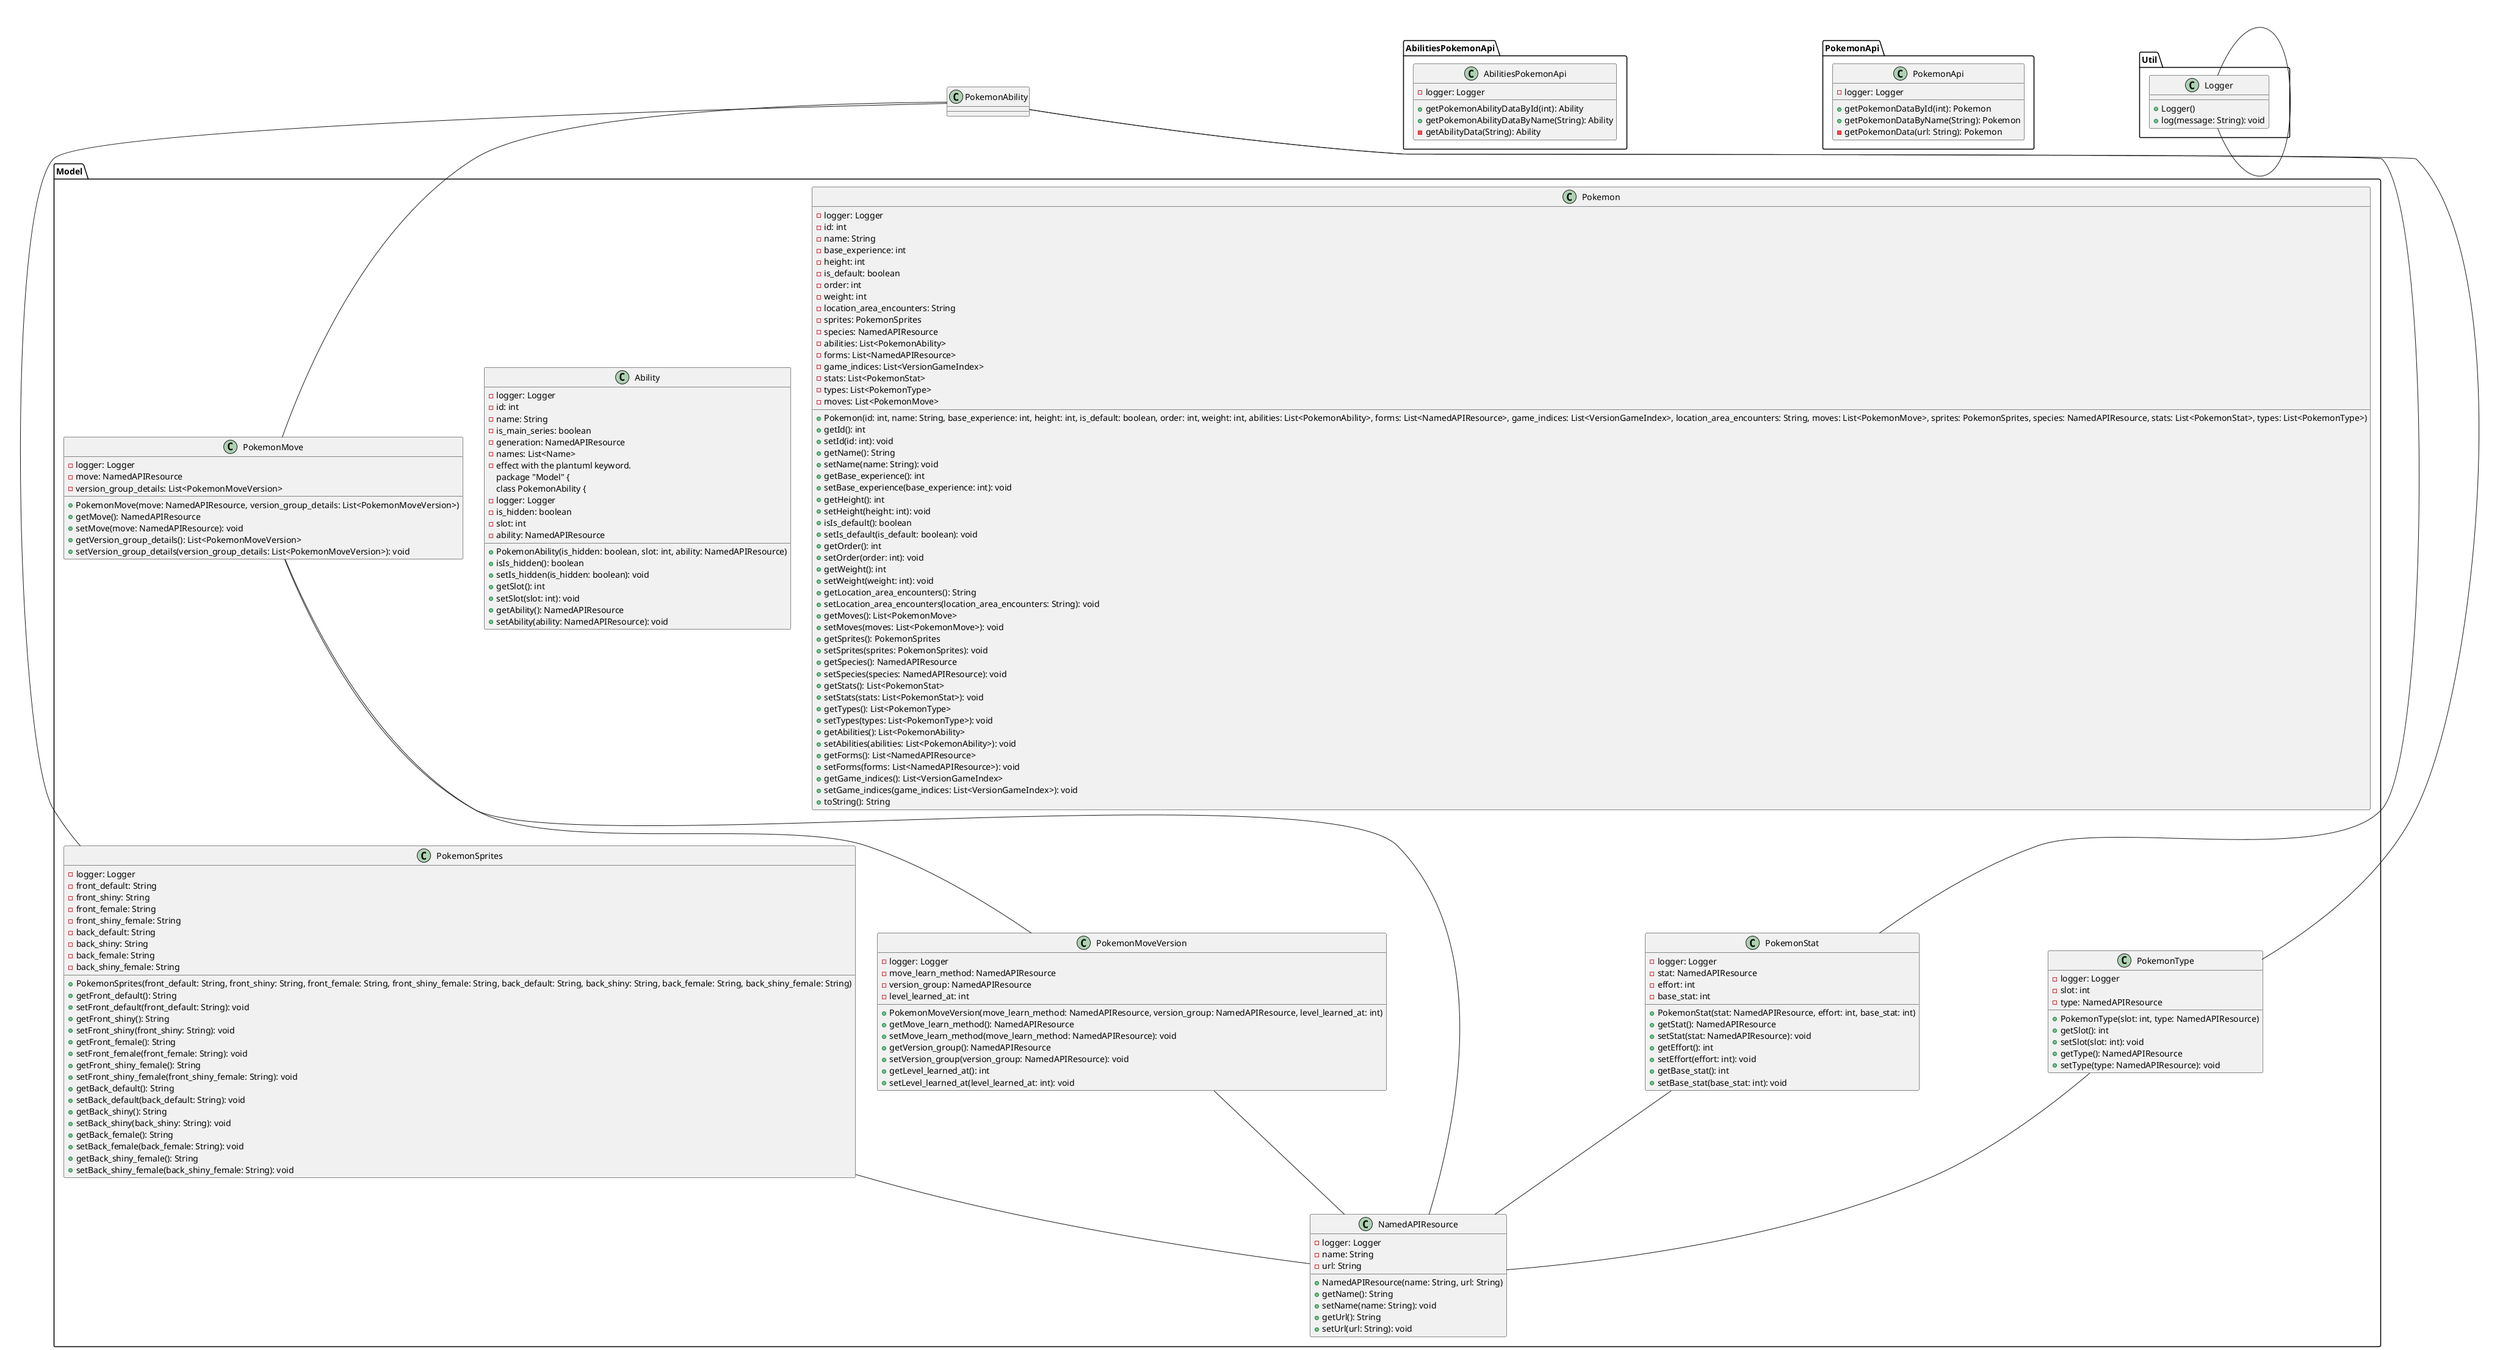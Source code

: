 @startuml Komponentendiagramm

package "AbilitiesPokemonApi" {
  class AbilitiesPokemonApi {
    - logger: Logger
    + getPokemonAbilityDataById(int): Ability
    + getPokemonAbilityDataByName(String): Ability
    - getAbilityData(String): Ability
  }
}

package "PokemonApi" {
  class PokemonApi {
    - logger: Logger
    + getPokemonDataById(int): Pokemon
    + getPokemonDataByName(String): Pokemon
    - getPokemonData(url: String): Pokemon
  }
}

package "Model" {
  class Pokemon {
    - logger: Logger
    - id: int
    - name: String
    - base_experience: int
    - height: int
    - is_default: boolean
    - order: int
    - weight: int
    - location_area_encounters: String
    - sprites: PokemonSprites
    - species: NamedAPIResource
    - abilities: List<PokemonAbility>
    - forms: List<NamedAPIResource>
    - game_indices: List<VersionGameIndex>
    - stats: List<PokemonStat>
    - types: List<PokemonType>
    - moves: List<PokemonMove>
    + Pokemon(id: int, name: String, base_experience: int, height: int, is_default: boolean, order: int, weight: int, abilities: List<PokemonAbility>, forms: List<NamedAPIResource>, game_indices: List<VersionGameIndex>, location_area_encounters: String, moves: List<PokemonMove>, sprites: PokemonSprites, species: NamedAPIResource, stats: List<PokemonStat>, types: List<PokemonType>)
    + getId(): int
    + setId(id: int): void
    + getName(): String
    + setName(name: String): void
    + getBase_experience(): int
    + setBase_experience(base_experience: int): void
    + getHeight(): int
    + setHeight(height: int): void
    + isIs_default(): boolean
    + setIs_default(is_default: boolean): void
    + getOrder(): int
    + setOrder(order: int): void
    + getWeight(): int
    + setWeight(weight: int): void
    + getLocation_area_encounters(): String
    + setLocation_area_encounters(location_area_encounters: String): void
    + getMoves(): List<PokemonMove>
    + setMoves(moves: List<PokemonMove>): void
    + getSprites(): PokemonSprites
    + setSprites(sprites: PokemonSprites): void
    + getSpecies(): NamedAPIResource
    + setSpecies(species: NamedAPIResource): void
    + getStats(): List<PokemonStat>
    + setStats(stats: List<PokemonStat>): void
    + getTypes(): List<PokemonType>
    + setTypes(types: List<PokemonType>): void
    + getAbilities(): List<PokemonAbility>
    + setAbilities(abilities: List<PokemonAbility>): void
    + getForms(): List<NamedAPIResource>
    + setForms(forms: List<NamedAPIResource>): void
    + getGame_indices(): List<VersionGameIndex>
    + setGame_indices(game_indices: List<VersionGameIndex>): void
    + toString(): String
  }

  class Ability {
    - logger: Logger
    - id: int
    - name: String
    - is_main_series: boolean
    - generation: NamedAPIResource
    - names: List<Name>
    - effect with the plantuml keyword.
    package "Model" {
class PokemonAbility {
- logger: Logger
- is_hidden: boolean
- slot: int
- ability: NamedAPIResource
+ PokemonAbility(is_hidden: boolean, slot: int, ability: NamedAPIResource)
+ isIs_hidden(): boolean
+ setIs_hidden(is_hidden: boolean): void
+ getSlot(): int
+ setSlot(slot: int): void
+ getAbility(): NamedAPIResource
+ setAbility(ability: NamedAPIResource): void
}

class NamedAPIResource {
- logger: Logger
- name: String
- url: String
+ NamedAPIResource(name: String, url: String)
+ getName(): String
+ setName(name: String): void
+ getUrl(): String
+ setUrl(url: String): void
}

class PokemonSprites {
- logger: Logger
- front_default: String
- front_shiny: String
- front_female: String
- front_shiny_female: String
- back_default: String
- back_shiny: String
- back_female: String
- back_shiny_female: String
+ PokemonSprites(front_default: String, front_shiny: String, front_female: String, front_shiny_female: String, back_default: String, back_shiny: String, back_female: String, back_shiny_female: String)
+ getFront_default(): String
+ setFront_default(front_default: String): void
+ getFront_shiny(): String
+ setFront_shiny(front_shiny: String): void
+ getFront_female(): String
+ setFront_female(front_female: String): void
+ getFront_shiny_female(): String
+ setFront_shiny_female(front_shiny_female: String): void
+ getBack_default(): String
+ setBack_default(back_default: String): void
+ getBack_shiny(): String
+ setBack_shiny(back_shiny: String): void
+ getBack_female(): String
+ setBack_female(back_female: String): void
+ getBack_shiny_female(): String
+ setBack_shiny_female(back_shiny_female: String): void
}

class PokemonMove {
- logger: Logger
- move: NamedAPIResource
- version_group_details: List<PokemonMoveVersion>
+ PokemonMove(move: NamedAPIResource, version_group_details: List<PokemonMoveVersion>)
+ getMove(): NamedAPIResource
+ setMove(move: NamedAPIResource): void
+ getVersion_group_details(): List<PokemonMoveVersion>
+ setVersion_group_details(version_group_details: List<PokemonMoveVersion>): void
}

class PokemonMoveVersion {
- logger: Logger
- move_learn_method: NamedAPIResource
- version_group: NamedAPIResource
- level_learned_at: int
+ PokemonMoveVersion(move_learn_method: NamedAPIResource, version_group: NamedAPIResource, level_learned_at: int)
+ getMove_learn_method(): NamedAPIResource
+ setMove_learn_method(move_learn_method: NamedAPIResource): void
+ getVersion_group(): NamedAPIResource
+ setVersion_group(version_group: NamedAPIResource): void
+ getLevel_learned_at(): int
+ setLevel_learned_at(level_learned_at: int): void
}
class PokemonStat {
- logger: Logger
- stat: NamedAPIResource
- effort: int
- base_stat: int
+ PokemonStat(stat: NamedAPIResource, effort: int, base_stat: int)
+ getStat(): NamedAPIResource
+ setStat(stat: NamedAPIResource): void
+ getEffort(): int
+ setEffort(effort: int): void
+ getBase_stat(): int
+ setBase_stat(base_stat: int): void
}

class PokemonType {
- logger: Logger
- slot: int
- type: NamedAPIResource
+ PokemonType(slot: int, type: NamedAPIResource)
+ getSlot(): int
+ setSlot(slot: int): void
+ getType(): NamedAPIResource
+ setType(type: NamedAPIResource): void
}
}

package "Util" {
class Logger {
+ Logger()
+ log(message: String): void
}
}

PokemonAbility -- PokemonMove
PokemonAbility -- PokemonSprites
PokemonAbility -- PokemonStat
PokemonAbility -- PokemonType
PokemonMove -- NamedAPIResource
PokemonMove -- PokemonMoveVersion
PokemonMoveVersion -- NamedAPIResource
PokemonSprites -- NamedAPIResource
PokemonStat -- NamedAPIResource
PokemonType -- NamedAPIResource
Logger -- Logger